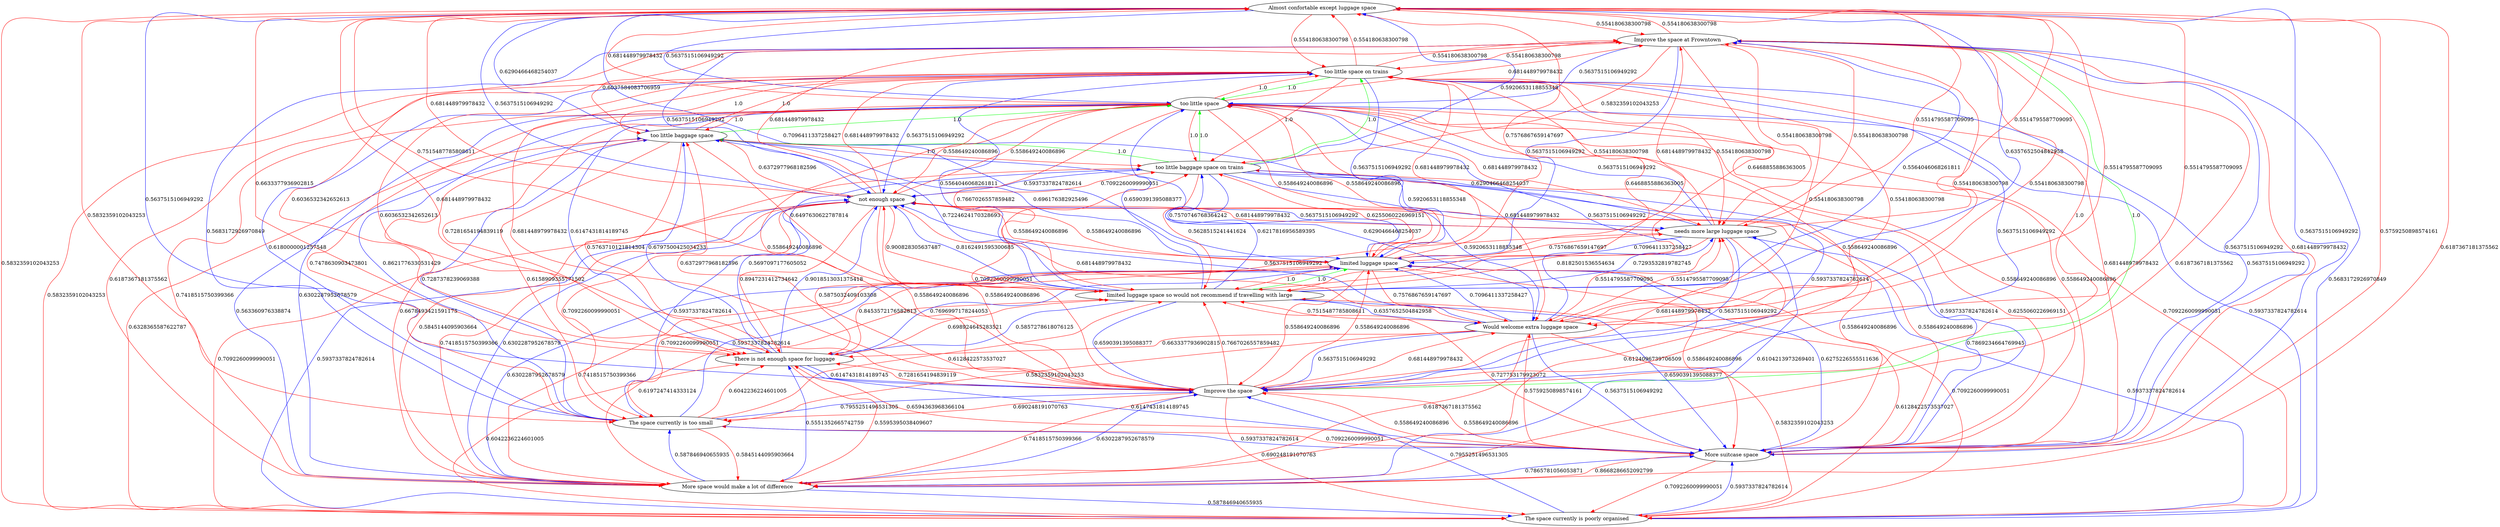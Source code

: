 digraph rawGraph {
"Almost confortable except luggage space";"Improve the space at Frowntown";"Improve the space";"More space would make a lot of difference";"More suitcase space";"The space currently is poorly organised";"The space currently is too small";"There is not enough space for luggage";"Would welcome extra luggage space";"limited luggage space so would not recommend if travelling with large";"limited luggage space";"needs more large luggage space";"not enough space";"too little baggage space on trains";"too little baggage space";"too little space";"too little space on trains";"Improve the space at Frowntown" -> "Improve the space" [label=1.0] [color=green]
"Improve the space" -> "Improve the space at Frowntown" [label=1.0] [color=red]
"Almost confortable except luggage space" -> "Improve the space at Frowntown" [label=0.554180638300798] [color=red]
"Almost confortable except luggage space" -> "Improve the space" [label=0.5637515106949292] [color=blue]
"Improve the space at Frowntown" -> "Almost confortable except luggage space" [label=0.554180638300798] [color=red]
"Improve the space" -> "Almost confortable except luggage space" [label=0.681448979978432] [color=red]
"Almost confortable except luggage space" -> "More space would make a lot of difference" [label=0.6187367181375562] [color=red]
"Improve the space at Frowntown" -> "More space would make a lot of difference" [label=0.6187367181375562] [color=red]
"Improve the space" -> "More space would make a lot of difference" [label=0.7418515750399366] [color=red]
"More space would make a lot of difference" -> "Improve the space" [label=0.6302287952678579] [color=blue]
"Almost confortable except luggage space" -> "More suitcase space" [label=0.5637515106949292] [color=blue]
"Improve the space at Frowntown" -> "More suitcase space" [label=0.5637515106949292] [color=blue]
"Improve the space" -> "More suitcase space" [label=0.558649240086896] [color=red]
"More space would make a lot of difference" -> "More suitcase space" [label=0.7865781056053871] [color=blue]
"More suitcase space" -> "Almost confortable except luggage space" [label=0.5759250898574161] [color=red]
"More suitcase space" -> "Improve the space at Frowntown" [label=0.681448979978432] [color=red]
"More suitcase space" -> "Improve the space" [label=0.558649240086896] [color=red]
"More suitcase space" -> "More space would make a lot of difference" [label=0.8668286652092799] [color=red]
"Almost confortable except luggage space" -> "The space currently is poorly organised" [label=0.5832359102043253] [color=red]
"Improve the space" -> "The space currently is poorly organised" [label=0.690248191070763] [color=red]
"More space would make a lot of difference" -> "The space currently is poorly organised" [label=0.587846940655935] [color=blue]
"More suitcase space" -> "The space currently is poorly organised" [label=0.7092260099990051] [color=red]
"The space currently is poorly organised" -> "Improve the space at Frowntown" [label=0.5683172926970849] [color=blue]
"The space currently is poorly organised" -> "Improve the space" [label=0.7955251496531305] [color=blue]
"The space currently is poorly organised" -> "More suitcase space" [label=0.5937337824782614] [color=blue]
"Almost confortable except luggage space" -> "The space currently is too small" [label=0.5832359102043253] [color=red]
"Improve the space" -> "The space currently is too small" [label=0.690248191070763] [color=red]
"More space would make a lot of difference" -> "The space currently is too small" [label=0.587846940655935] [color=blue]
"More suitcase space" -> "The space currently is too small" [label=0.7092260099990051] [color=red]
"The space currently is too small" -> "Improve the space at Frowntown" [label=0.5683172926970849] [color=blue]
"The space currently is too small" -> "Improve the space" [label=0.7955251496531305] [color=blue]
"The space currently is too small" -> "More space would make a lot of difference" [label=0.5845144095903664] [color=red]
"The space currently is too small" -> "More suitcase space" [label=0.5937337824782614] [color=blue]
"Almost confortable except luggage space" -> "There is not enough space for luggage" [label=0.6633377936902815] [color=red]
"Improve the space at Frowntown" -> "There is not enough space for luggage" [label=0.6036532342652613] [color=red]
"Improve the space" -> "There is not enough space for luggage" [label=0.7281654194839119] [color=red]
"More space would make a lot of difference" -> "There is not enough space for luggage" [label=0.5551352665742759] [color=blue]
"More suitcase space" -> "There is not enough space for luggage" [label=0.6594363968366104] [color=red]
"The space currently is poorly organised" -> "There is not enough space for luggage" [label=0.6042236224601005] [color=red]
"The space currently is too small" -> "There is not enough space for luggage" [label=0.6042236224601005] [color=red]
"There is not enough space for luggage" -> "Improve the space" [label=0.6147431814189745] [color=blue]
"There is not enough space for luggage" -> "More space would make a lot of difference" [label=0.5595395038409607] [color=red]
"There is not enough space for luggage" -> "More suitcase space" [label=0.6147431814189745] [color=blue]
"Almost confortable except luggage space" -> "Would welcome extra luggage space" [label=0.5514795587709095] [color=red]
"Improve the space at Frowntown" -> "Would welcome extra luggage space" [label=0.554180638300798] [color=red]
"Improve the space" -> "Would welcome extra luggage space" [label=0.681448979978432] [color=red]
"More suitcase space" -> "Would welcome extra luggage space" [label=0.5759250898574161] [color=red]
"Would welcome extra luggage space" -> "Almost confortable except luggage space" [label=0.5514795587709095] [color=red]
"Would welcome extra luggage space" -> "Improve the space at Frowntown" [label=0.554180638300798] [color=red]
"Would welcome extra luggage space" -> "Improve the space" [label=0.5637515106949292] [color=blue]
"Would welcome extra luggage space" -> "More space would make a lot of difference" [label=0.6187367181375562] [color=red]
"Would welcome extra luggage space" -> "More suitcase space" [label=0.5637515106949292] [color=blue]
"Would welcome extra luggage space" -> "The space currently is poorly organised" [label=0.5832359102043253] [color=red]
"Would welcome extra luggage space" -> "The space currently is too small" [label=0.5832359102043253] [color=red]
"Would welcome extra luggage space" -> "There is not enough space for luggage" [label=0.6633377936902815] [color=red]
"limited luggage space so would not recommend if travelling with large" -> "limited luggage space" [label=1.0] [color=green]
"limited luggage space" -> "limited luggage space so would not recommend if travelling with large" [label=1.0] [color=red]
"Almost confortable except luggage space" -> "limited luggage space so would not recommend if travelling with large" [label=0.7515487785808611] [color=red]
"Almost confortable except luggage space" -> "limited luggage space" [label=0.7096411337258427] [color=blue]
"Improve the space at Frowntown" -> "limited luggage space so would not recommend if travelling with large" [label=0.6468855886363005] [color=red]
"Improve the space at Frowntown" -> "limited luggage space" [label=0.5637515106949292] [color=blue]
"Improve the space" -> "limited luggage space so would not recommend if travelling with large" [label=0.7667026557859482] [color=red]
"Improve the space" -> "limited luggage space" [label=0.558649240086896] [color=red]
"More space would make a lot of difference" -> "limited luggage space so would not recommend if travelling with large" [label=0.6197247414333124] [color=red]
"More space would make a lot of difference" -> "limited luggage space" [label=0.6302287952678579] [color=blue]
"More suitcase space" -> "limited luggage space so would not recommend if travelling with large" [label=0.727753179923072] [color=red]
"More suitcase space" -> "limited luggage space" [label=0.6275226555511636] [color=blue]
"The space currently is poorly organised" -> "limited luggage space so would not recommend if travelling with large" [label=0.6128422573537027] [color=red]
"The space currently is poorly organised" -> "limited luggage space" [label=0.5937337824782614] [color=blue]
"The space currently is too small" -> "limited luggage space so would not recommend if travelling with large" [label=0.6128422573537027] [color=red]
"The space currently is too small" -> "limited luggage space" [label=0.5937337824782614] [color=blue]
"There is not enough space for luggage" -> "limited luggage space so would not recommend if travelling with large" [label=0.698924645283521] [color=red]
"There is not enough space for luggage" -> "limited luggage space" [label=0.7696997178244053] [color=blue]
"Would welcome extra luggage space" -> "limited luggage space so would not recommend if travelling with large" [label=0.7515487785808611] [color=red]
"Would welcome extra luggage space" -> "limited luggage space" [label=0.7096411337258427] [color=blue]
"limited luggage space so would not recommend if travelling with large" -> "Almost confortable except luggage space" [label=0.6357652504842958] [color=blue]
"limited luggage space so would not recommend if travelling with large" -> "Improve the space at Frowntown" [label=0.5564046068261811] [color=blue]
"limited luggage space so would not recommend if travelling with large" -> "Improve the space" [label=0.6590391395088377] [color=blue]
"limited luggage space so would not recommend if travelling with large" -> "More suitcase space" [label=0.6590391395088377] [color=blue]
"limited luggage space so would not recommend if travelling with large" -> "There is not enough space for luggage" [label=0.5857278618076125] [color=blue]
"limited luggage space so would not recommend if travelling with large" -> "Would welcome extra luggage space" [label=0.6357652504842958] [color=blue]
"limited luggage space" -> "Almost confortable except luggage space" [label=0.7576867659147697] [color=red]
"limited luggage space" -> "Improve the space at Frowntown" [label=0.681448979978432] [color=red]
"limited luggage space" -> "Improve the space" [label=0.558649240086896] [color=red]
"limited luggage space" -> "More space would make a lot of difference" [label=0.7418515750399366] [color=red]
"limited luggage space" -> "More suitcase space" [label=0.558649240086896] [color=red]
"limited luggage space" -> "The space currently is poorly organised" [label=0.7092260099990051] [color=red]
"limited luggage space" -> "The space currently is too small" [label=0.7092260099990051] [color=red]
"limited luggage space" -> "There is not enough space for luggage" [label=0.8453572176582813] [color=red]
"limited luggage space" -> "Would welcome extra luggage space" [label=0.7576867659147697] [color=red]
"Almost confortable except luggage space" -> "needs more large luggage space" [label=0.5514795587709095] [color=red]
"Improve the space at Frowntown" -> "needs more large luggage space" [label=0.554180638300798] [color=red]
"Improve the space" -> "needs more large luggage space" [label=0.681448979978432] [color=red]
"More space would make a lot of difference" -> "needs more large luggage space" [label=0.6104213973269401] [color=blue]
"Would welcome extra luggage space" -> "needs more large luggage space" [label=0.5514795587709095] [color=red]
"limited luggage space so would not recommend if travelling with large" -> "needs more large luggage space" [label=0.7293532819782745] [color=blue]
"limited luggage space" -> "needs more large luggage space" [label=0.7576867659147697] [color=red]
"needs more large luggage space" -> "Almost confortable except luggage space" [label=0.5514795587709095] [color=red]
"needs more large luggage space" -> "Improve the space at Frowntown" [label=0.554180638300798] [color=red]
"needs more large luggage space" -> "Improve the space" [label=0.5637515106949292] [color=blue]
"needs more large luggage space" -> "More space would make a lot of difference" [label=0.6124096739706509] [color=red]
"needs more large luggage space" -> "More suitcase space" [label=0.7869234664769945] [color=blue]
"needs more large luggage space" -> "There is not enough space for luggage" [label=0.5875032409103308] [color=red]
"needs more large luggage space" -> "Would welcome extra luggage space" [label=0.5514795587709095] [color=red]
"needs more large luggage space" -> "limited luggage space so would not recommend if travelling with large" [label=0.8182501536554634] [color=red]
"needs more large luggage space" -> "limited luggage space" [label=0.7096411337258427] [color=blue]
"Almost confortable except luggage space" -> "not enough space" [label=0.5637515106949292] [color=blue]
"Improve the space at Frowntown" -> "not enough space" [label=0.5637515106949292] [color=blue]
"Improve the space" -> "not enough space" [label=0.558649240086896] [color=red]
"More space would make a lot of difference" -> "not enough space" [label=0.6302287952678579] [color=blue]
"More suitcase space" -> "not enough space" [label=0.558649240086896] [color=red]
"The space currently is poorly organised" -> "not enough space" [label=0.5937337824782614] [color=blue]
"The space currently is too small" -> "not enough space" [label=0.5937337824782614] [color=blue]
"There is not enough space for luggage" -> "not enough space" [label=0.9018513031375418] [color=blue]
"Would welcome extra luggage space" -> "not enough space" [label=0.5637515106949292] [color=blue]
"limited luggage space so would not recommend if travelling with large" -> "not enough space" [label=0.8162491595300685] [color=blue]
"limited luggage space" -> "not enough space" [label=0.558649240086896] [color=red]
"needs more large luggage space" -> "not enough space" [label=0.5637515106949292] [color=blue]
"not enough space" -> "Almost confortable except luggage space" [label=0.681448979978432] [color=red]
"not enough space" -> "Improve the space at Frowntown" [label=0.681448979978432] [color=red]
"not enough space" -> "Improve the space" [label=0.558649240086896] [color=red]
"not enough space" -> "More space would make a lot of difference" [label=0.7418515750399366] [color=red]
"not enough space" -> "More suitcase space" [label=0.558649240086896] [color=red]
"not enough space" -> "The space currently is poorly organised" [label=0.7092260099990051] [color=red]
"not enough space" -> "The space currently is too small" [label=0.7092260099990051] [color=red]
"not enough space" -> "There is not enough space for luggage" [label=0.8947231412734642] [color=red]
"not enough space" -> "Would welcome extra luggage space" [label=0.681448979978432] [color=red]
"not enough space" -> "limited luggage space so would not recommend if travelling with large" [label=0.900828305637487] [color=red]
"not enough space" -> "limited luggage space" [label=0.558649240086896] [color=red]
"not enough space" -> "needs more large luggage space" [label=0.681448979978432] [color=red]
"too little baggage space on trains" -> "too little baggage space" [label=1.0] [color=green]
"too little baggage space" -> "too little space" [label=1.0] [color=green]
"too little baggage space on trains" -> "too little space on trains" [label=1.0] [color=green]
"too little space on trains" -> "too little space" [label=1.0] [color=green]
"too little baggage space on trains" -> "too little space" [label=1.0] [color=green]
"too little baggage space" -> "too little baggage space on trains" [label=1.0] [color=red]
"too little baggage space" -> "too little space on trains" [label=1.0] [color=red]
"too little space" -> "too little baggage space on trains" [label=1.0] [color=red]
"too little space" -> "too little baggage space" [label=1.0] [color=red]
"too little space" -> "too little space on trains" [label=1.0] [color=red]
"too little space on trains" -> "too little baggage space on trains" [label=1.0] [color=red]
"too little space on trains" -> "too little baggage space" [label=1.0] [color=red]
"Almost confortable except luggage space" -> "too little baggage space" [label=0.6290466468254037] [color=blue]
"Almost confortable except luggage space" -> "too little space" [label=0.5637515106949292] [color=blue]
"Almost confortable except luggage space" -> "too little space on trains" [label=0.554180638300798] [color=red]
"Improve the space at Frowntown" -> "too little baggage space on trains" [label=0.5832359102043253] [color=red]
"Improve the space at Frowntown" -> "too little space" [label=0.5637515106949292] [color=blue]
"Improve the space at Frowntown" -> "too little space on trains" [label=0.554180638300798] [color=red]
"Improve the space" -> "too little baggage space on trains" [label=0.7092260099990051] [color=red]
"Improve the space" -> "too little baggage space" [label=0.6372977968182596] [color=red]
"Improve the space" -> "too little space" [label=0.558649240086896] [color=red]
"Improve the space" -> "too little space on trains" [label=0.681448979978432] [color=red]
"More space would make a lot of difference" -> "too little baggage space" [label=0.563360976338874] [color=blue]
"More space would make a lot of difference" -> "too little space" [label=0.6302287952678579] [color=blue]
"More suitcase space" -> "too little baggage space on trains" [label=0.6255060226969151] [color=red]
"More suitcase space" -> "too little space" [label=0.558649240086896] [color=red]
"More suitcase space" -> "too little space on trains" [label=0.681448979978432] [color=red]
"The space currently is poorly organised" -> "too little space" [label=0.5937337824782614] [color=blue]
"The space currently is too small" -> "too little baggage space" [label=0.7287378239069388] [color=blue]
"The space currently is too small" -> "too little space" [label=0.8621776330531429] [color=blue]
"The space currently is too small" -> "too little space on trains" [label=0.6180000001257548] [color=blue]
"There is not enough space for luggage" -> "too little baggage space on trains" [label=0.5697097177605052] [color=blue]
"There is not enough space for luggage" -> "too little baggage space" [label=0.6797500425034233] [color=blue]
"There is not enough space for luggage" -> "too little space" [label=0.6147431814189745] [color=blue]
"Would welcome extra luggage space" -> "too little baggage space" [label=0.6290466468254037] [color=blue]
"Would welcome extra luggage space" -> "too little space" [label=0.5637515106949292] [color=blue]
"Would welcome extra luggage space" -> "too little space on trains" [label=0.554180638300798] [color=red]
"limited luggage space so would not recommend if travelling with large" -> "too little baggage space on trains" [label=0.6217816956589395] [color=blue]
"limited luggage space so would not recommend if travelling with large" -> "too little baggage space" [label=0.7224624170328693] [color=blue]
"limited luggage space so would not recommend if travelling with large" -> "too little space" [label=0.6590391395088377] [color=blue]
"limited luggage space so would not recommend if travelling with large" -> "too little space on trains" [label=0.5564046068261811] [color=blue]
"limited luggage space" -> "too little baggage space on trains" [label=0.6255060226969151] [color=red]
"limited luggage space" -> "too little space" [label=0.558649240086896] [color=red]
"limited luggage space" -> "too little space on trains" [label=0.681448979978432] [color=red]
"needs more large luggage space" -> "too little baggage space" [label=0.6290466468254037] [color=blue]
"needs more large luggage space" -> "too little space" [label=0.5637515106949292] [color=blue]
"needs more large luggage space" -> "too little space on trains" [label=0.554180638300798] [color=red]
"not enough space" -> "too little baggage space on trains" [label=0.7092260099990051] [color=red]
"not enough space" -> "too little baggage space" [label=0.6372977968182596] [color=red]
"not enough space" -> "too little space" [label=0.558649240086896] [color=red]
"not enough space" -> "too little space on trains" [label=0.681448979978432] [color=red]
"too little baggage space on trains" -> "Almost confortable except luggage space" [label=0.5920653118855348] [color=blue]
"too little baggage space on trains" -> "Improve the space" [label=0.5937337824782614] [color=blue]
"too little baggage space on trains" -> "More space would make a lot of difference" [label=0.5845144095903664] [color=red]
"too little baggage space on trains" -> "More suitcase space" [label=0.5937337824782614] [color=blue]
"too little baggage space on trains" -> "Would welcome extra luggage space" [label=0.5920653118855348] [color=blue]
"too little baggage space on trains" -> "limited luggage space so would not recommend if travelling with large" [label=0.5628515241441624] [color=red]
"too little baggage space on trains" -> "limited luggage space" [label=0.7570746768364242] [color=blue]
"too little baggage space on trains" -> "needs more large luggage space" [label=0.5920653118855348] [color=blue]
"too little baggage space on trains" -> "not enough space" [label=0.5937337824782614] [color=blue]
"too little baggage space" -> "Improve the space at Frowntown" [label=0.6037584083706959] [color=red]
"too little baggage space" -> "More space would make a lot of difference" [label=0.6678493421591175] [color=red]
"too little baggage space" -> "The space currently is poorly organised" [label=0.6328365587622787] [color=red]
"too little baggage space" -> "The space currently is too small" [label=0.6158909355771502] [color=red]
"too little baggage space" -> "There is not enough space for luggage" [label=0.5763710121814304] [color=red]
"too little baggage space" -> "limited luggage space so would not recommend if travelling with large" [label=0.6497630622787814] [color=red]
"too little baggage space" -> "limited luggage space" [label=0.696176382925496] [color=blue]
"too little space" -> "Almost confortable except luggage space" [label=0.681448979978432] [color=red]
"too little space" -> "Improve the space at Frowntown" [label=0.681448979978432] [color=red]
"too little space" -> "Improve the space" [label=0.558649240086896] [color=red]
"too little space" -> "More space would make a lot of difference" [label=0.7418515750399366] [color=red]
"too little space" -> "More suitcase space" [label=0.558649240086896] [color=red]
"too little space" -> "The space currently is poorly organised" [label=0.7092260099990051] [color=red]
"too little space" -> "The space currently is too small" [label=0.7478630903473801] [color=red]
"too little space" -> "There is not enough space for luggage" [label=0.7281654194839119] [color=red]
"too little space" -> "Would welcome extra luggage space" [label=0.681448979978432] [color=red]
"too little space" -> "limited luggage space so would not recommend if travelling with large" [label=0.7667026557859482] [color=red]
"too little space" -> "limited luggage space" [label=0.558649240086896] [color=red]
"too little space" -> "needs more large luggage space" [label=0.681448979978432] [color=red]
"too little space" -> "not enough space" [label=0.558649240086896] [color=red]
"too little space on trains" -> "Almost confortable except luggage space" [label=0.554180638300798] [color=red]
"too little space on trains" -> "Improve the space at Frowntown" [label=0.554180638300798] [color=red]
"too little space on trains" -> "Improve the space" [label=0.5637515106949292] [color=blue]
"too little space on trains" -> "More space would make a lot of difference" [label=0.6187367181375562] [color=red]
"too little space on trains" -> "More suitcase space" [label=0.5637515106949292] [color=blue]
"too little space on trains" -> "The space currently is poorly organised" [label=0.5832359102043253] [color=red]
"too little space on trains" -> "There is not enough space for luggage" [label=0.6036532342652613] [color=red]
"too little space on trains" -> "Would welcome extra luggage space" [label=0.554180638300798] [color=red]
"too little space on trains" -> "limited luggage space so would not recommend if travelling with large" [label=0.6468855886363005] [color=red]
"too little space on trains" -> "limited luggage space" [label=0.5637515106949292] [color=blue]
"too little space on trains" -> "needs more large luggage space" [label=0.554180638300798] [color=red]
"too little space on trains" -> "not enough space" [label=0.5637515106949292] [color=blue]
}